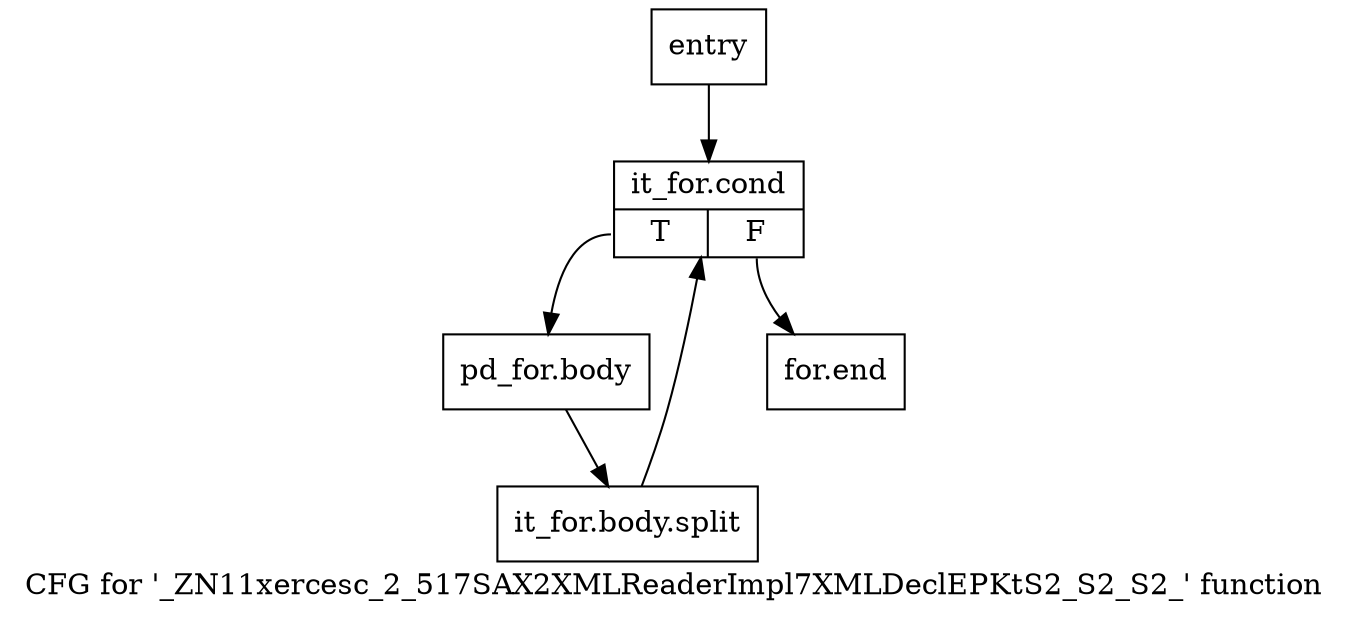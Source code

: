 digraph "CFG for '_ZN11xercesc_2_517SAX2XMLReaderImpl7XMLDeclEPKtS2_S2_S2_' function" {
	label="CFG for '_ZN11xercesc_2_517SAX2XMLReaderImpl7XMLDeclEPKtS2_S2_S2_' function";

	Node0x40d7910 [shape=record,label="{entry}"];
	Node0x40d7910 -> Node0x40d7960;
	Node0x40d7960 [shape=record,label="{it_for.cond|{<s0>T|<s1>F}}"];
	Node0x40d7960:s0 -> Node0x40d79b0;
	Node0x40d7960:s1 -> Node0x40d7a00;
	Node0x40d79b0 [shape=record,label="{pd_for.body}"];
	Node0x40d79b0 -> Node0xabde520;
	Node0xabde520 [shape=record,label="{it_for.body.split}"];
	Node0xabde520 -> Node0x40d7960;
	Node0x40d7a00 [shape=record,label="{for.end}"];
}
